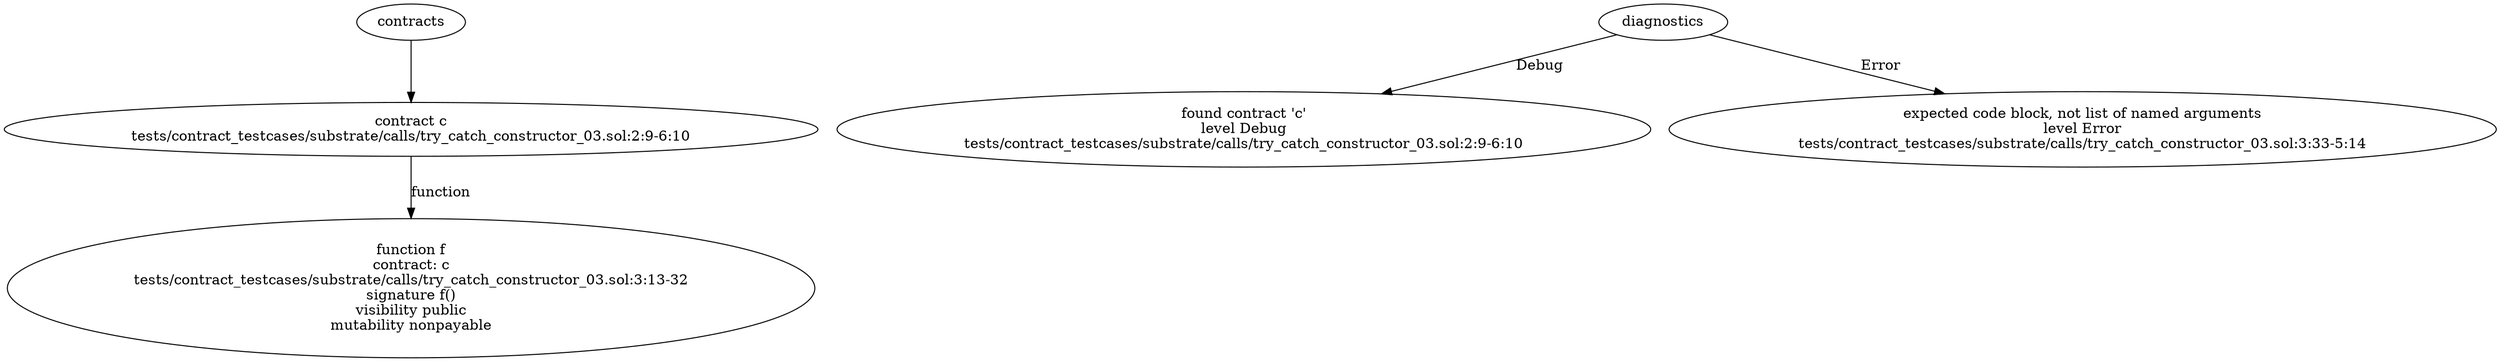 strict digraph "tests/contract_testcases/substrate/calls/try_catch_constructor_03.sol" {
	contract [label="contract c\ntests/contract_testcases/substrate/calls/try_catch_constructor_03.sol:2:9-6:10"]
	f [label="function f\ncontract: c\ntests/contract_testcases/substrate/calls/try_catch_constructor_03.sol:3:13-32\nsignature f()\nvisibility public\nmutability nonpayable"]
	diagnostic [label="found contract 'c'\nlevel Debug\ntests/contract_testcases/substrate/calls/try_catch_constructor_03.sol:2:9-6:10"]
	diagnostic_5 [label="expected code block, not list of named arguments\nlevel Error\ntests/contract_testcases/substrate/calls/try_catch_constructor_03.sol:3:33-5:14"]
	contracts -> contract
	contract -> f [label="function"]
	diagnostics -> diagnostic [label="Debug"]
	diagnostics -> diagnostic_5 [label="Error"]
}
